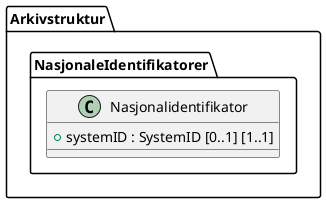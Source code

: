@startuml
class Arkivstruktur.NasjonaleIdentifikatorer.Nasjonalidentifikator {
  +systemID : SystemID [0..1] [1..1]
}
@enduml

